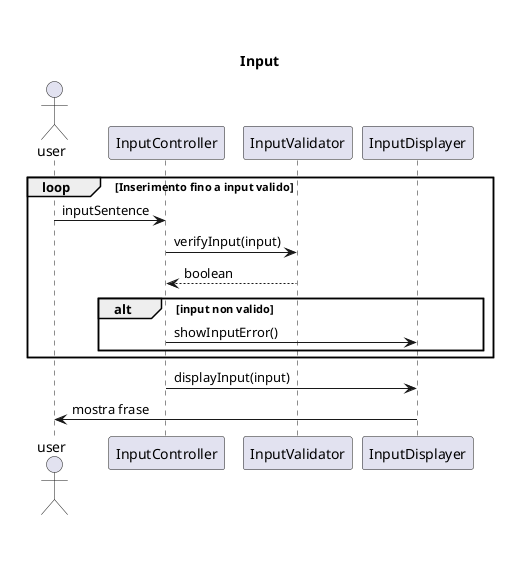 @startuml internal-ssd
label l [

{{
title Input

actor user
participant InputController
participant InputValidator
participant InputDisplayer

loop Inserimento fino a input valido
    user -> InputController: inputSentence
    InputController -> InputValidator: verifyInput(input)
    InputValidator --> InputController: boolean

    alt input non valido
        InputController -> InputDisplayer: showInputError()
    end
end

InputController -> InputDisplayer: displayInput(input)
user <- InputDisplayer: mostra frase
}}

]
@enduml